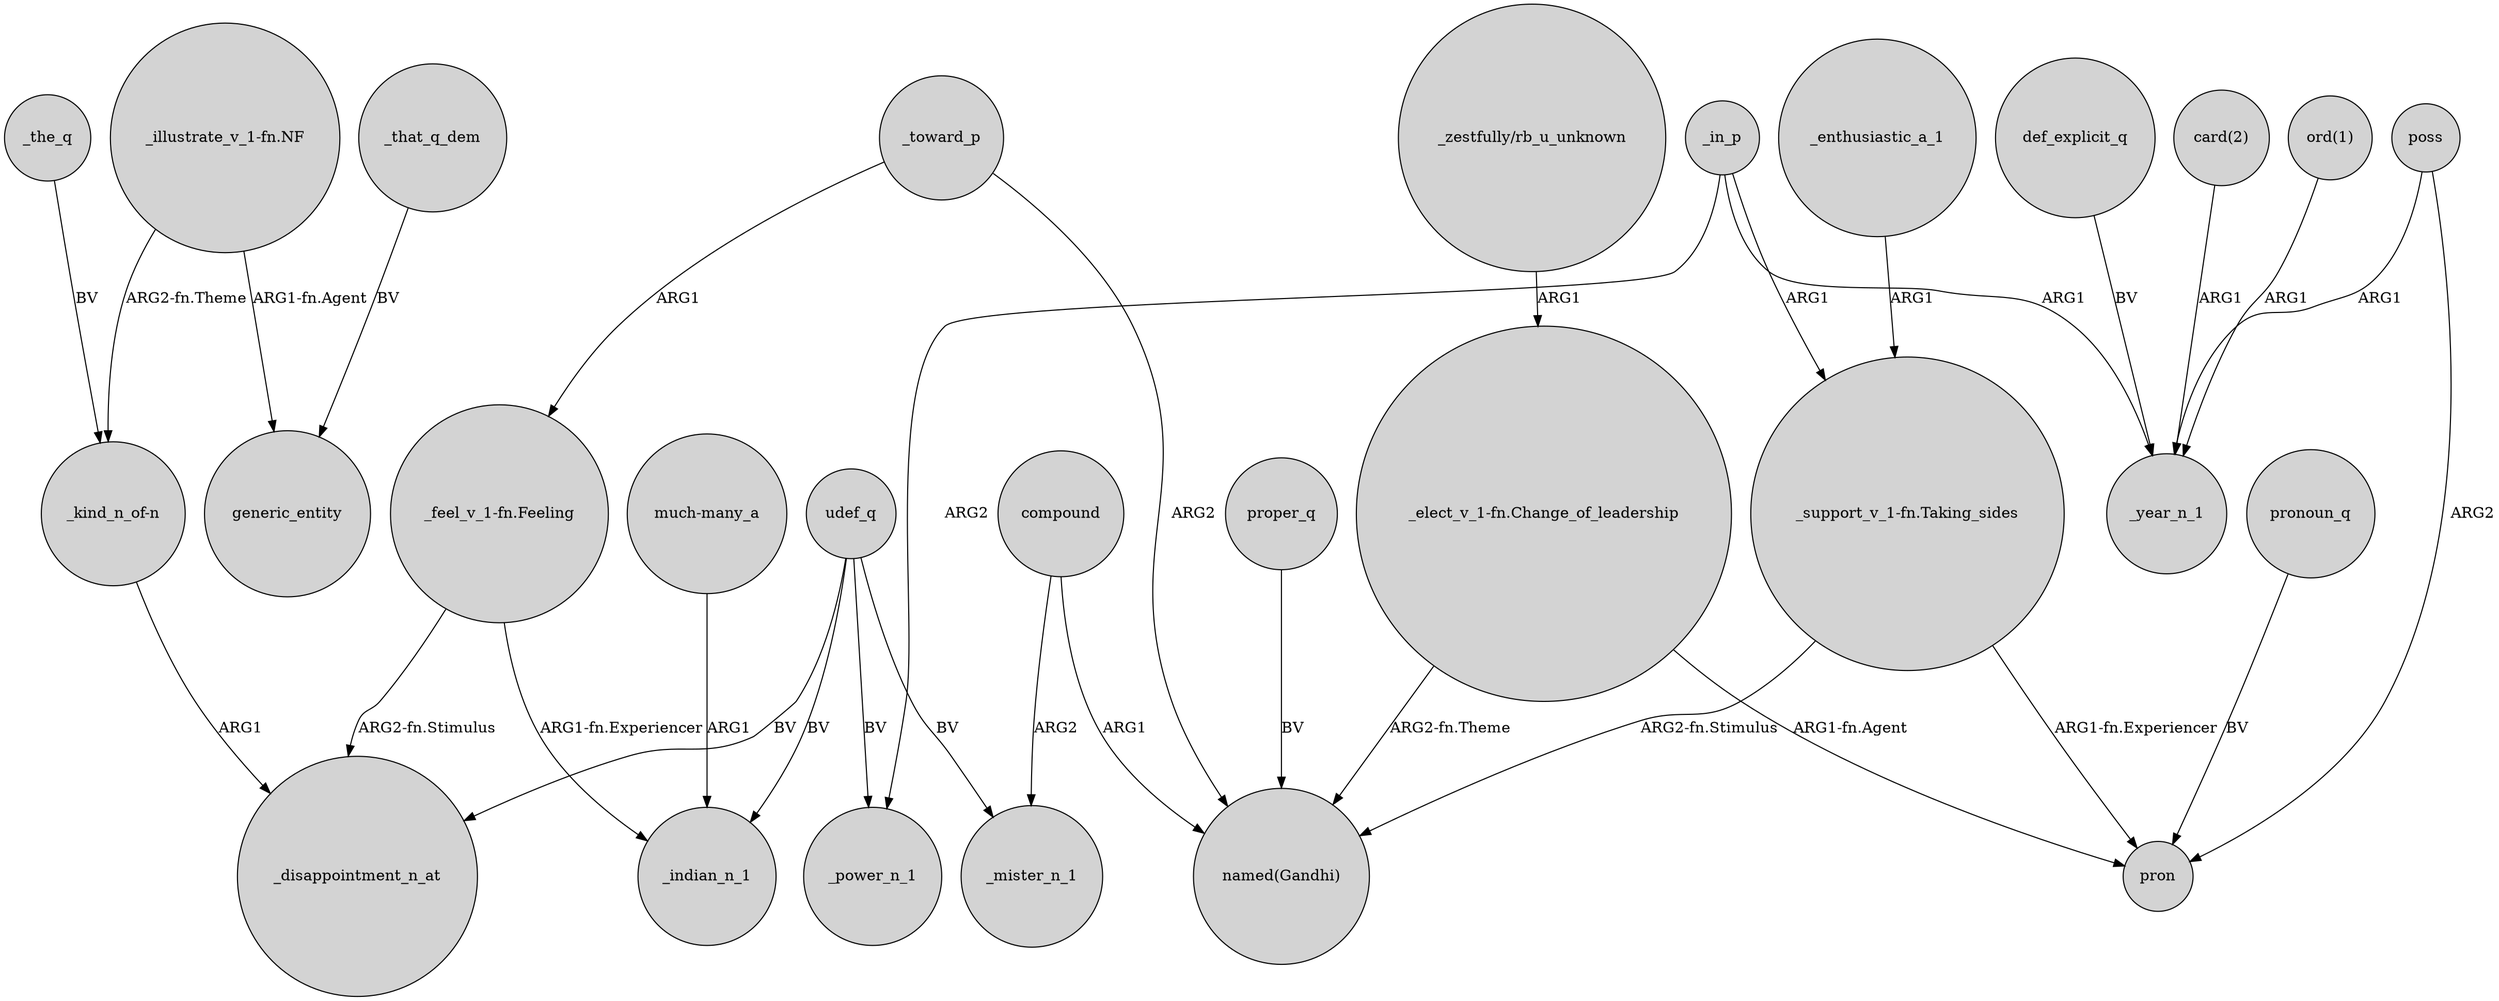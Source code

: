 digraph {
	node [shape=circle style=filled]
	proper_q -> "named(Gandhi)" [label=BV]
	poss -> pron [label=ARG2]
	"_kind_n_of-n" -> _disappointment_n_at [label=ARG1]
	_that_q_dem -> generic_entity [label=BV]
	"_support_v_1-fn.Taking_sides" -> "named(Gandhi)" [label="ARG2-fn.Stimulus"]
	compound -> _mister_n_1 [label=ARG2]
	_in_p -> _year_n_1 [label=ARG1]
	udef_q -> _mister_n_1 [label=BV]
	"much-many_a" -> _indian_n_1 [label=ARG1]
	_in_p -> _power_n_1 [label=ARG2]
	poss -> _year_n_1 [label=ARG1]
	"_elect_v_1-fn.Change_of_leadership" -> pron [label="ARG1-fn.Agent"]
	_toward_p -> "named(Gandhi)" [label=ARG2]
	def_explicit_q -> _year_n_1 [label=BV]
	pronoun_q -> pron [label=BV]
	"_support_v_1-fn.Taking_sides" -> pron [label="ARG1-fn.Experiencer"]
	"card(2)" -> _year_n_1 [label=ARG1]
	"_illustrate_v_1-fn.NF" -> "_kind_n_of-n" [label="ARG2-fn.Theme"]
	_in_p -> "_support_v_1-fn.Taking_sides" [label=ARG1]
	"_illustrate_v_1-fn.NF" -> generic_entity [label="ARG1-fn.Agent"]
	"_zestfully/rb_u_unknown" -> "_elect_v_1-fn.Change_of_leadership" [label=ARG1]
	_toward_p -> "_feel_v_1-fn.Feeling" [label=ARG1]
	udef_q -> _indian_n_1 [label=BV]
	"_feel_v_1-fn.Feeling" -> _indian_n_1 [label="ARG1-fn.Experiencer"]
	"_elect_v_1-fn.Change_of_leadership" -> "named(Gandhi)" [label="ARG2-fn.Theme"]
	"_feel_v_1-fn.Feeling" -> _disappointment_n_at [label="ARG2-fn.Stimulus"]
	_enthusiastic_a_1 -> "_support_v_1-fn.Taking_sides" [label=ARG1]
	compound -> "named(Gandhi)" [label=ARG1]
	"ord(1)" -> _year_n_1 [label=ARG1]
	udef_q -> _power_n_1 [label=BV]
	udef_q -> _disappointment_n_at [label=BV]
	_the_q -> "_kind_n_of-n" [label=BV]
}

